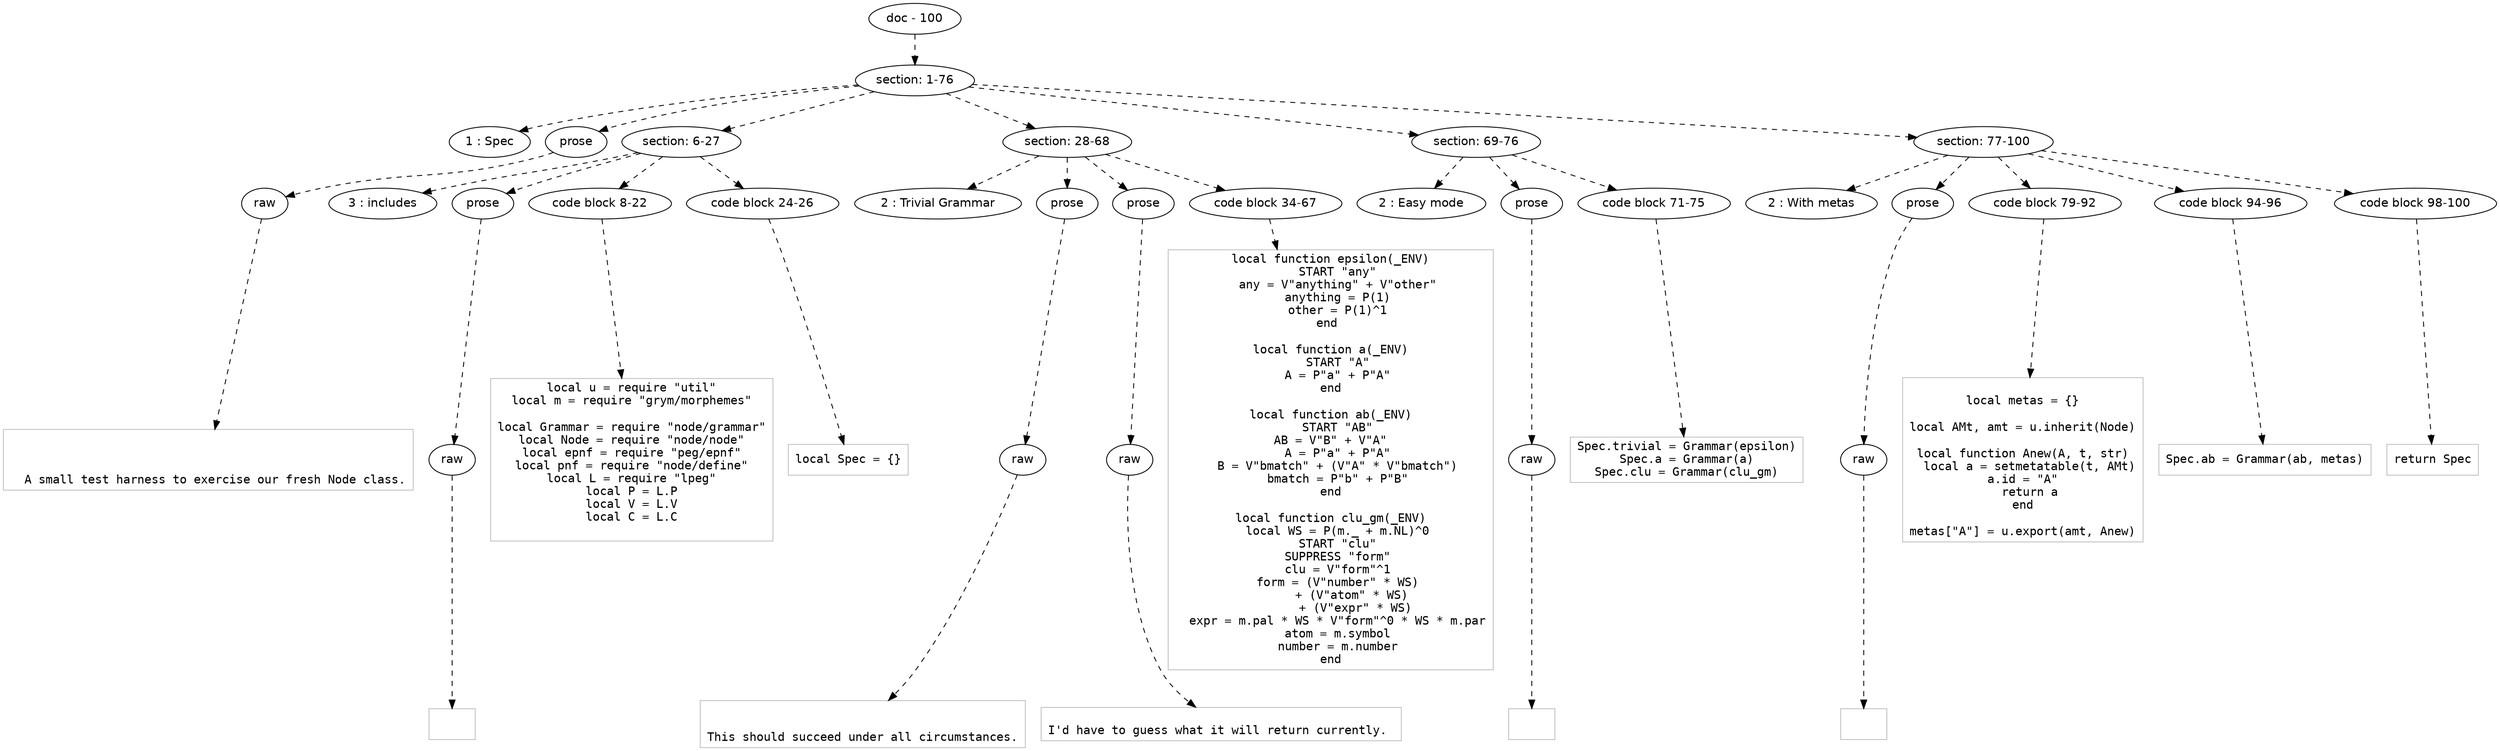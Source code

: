 digraph hierarchy {

node [fontname=Helvetica]
edge [style=dashed]

doc_0 [label="doc - 100"]


doc_0 -> { section_1}
{rank=same; section_1}

section_1 [label="section: 1-76"]


section_1 -> { header_2 prose_3 section_4 section_5 section_6 section_7}
{rank=same; header_2 prose_3 section_4 section_5 section_6 section_7}

header_2 [label="1 : Spec"]

prose_3 [label="prose"]

section_4 [label="section: 6-27"]

section_5 [label="section: 28-68"]

section_6 [label="section: 69-76"]

section_7 [label="section: 77-100"]


prose_3 -> { raw_8}
{rank=same; raw_8}

raw_8 [label="raw"]


raw_8 -> leaf_9
leaf_9  [color=Gray,shape=rectangle,fontname=Inconsolata,label="


  A small test harness to exercise our fresh Node class.
"]
section_4 -> { header_10 prose_11 codeblock_12 codeblock_13}
{rank=same; header_10 prose_11 codeblock_12 codeblock_13}

header_10 [label="3 : includes"]

prose_11 [label="prose"]

codeblock_12 [label="code block 8-22"]

codeblock_13 [label="code block 24-26"]


prose_11 -> { raw_14}
{rank=same; raw_14}

raw_14 [label="raw"]


raw_14 -> leaf_15
leaf_15  [color=Gray,shape=rectangle,fontname=Inconsolata,label="
"]
codeblock_12 -> leaf_16
leaf_16  [color=Gray,shape=rectangle,fontname=Inconsolata,label="local u = require \"util\"
local m = require \"grym/morphemes\"

local Grammar = require \"node/grammar\"
local Node = require \"node/node\"
local epnf = require \"peg/epnf\"
local pnf = require \"node/define\"
local L = require \"lpeg\"
local P = L.P
local V = L.V
local C = L.C

"]
codeblock_13 -> leaf_17
leaf_17  [color=Gray,shape=rectangle,fontname=Inconsolata,label="local Spec = {}"]
section_5 -> { header_18 prose_19 prose_20 codeblock_21}
{rank=same; header_18 prose_19 prose_20 codeblock_21}

header_18 [label="2 : Trivial Grammar"]

prose_19 [label="prose"]

prose_20 [label="prose"]

codeblock_21 [label="code block 34-67"]


prose_19 -> { raw_22}
{rank=same; raw_22}

raw_22 [label="raw"]


raw_22 -> leaf_23
leaf_23  [color=Gray,shape=rectangle,fontname=Inconsolata,label="

This should succeed under all circumstances.
"]
prose_20 -> { raw_24}
{rank=same; raw_24}

raw_24 [label="raw"]


raw_24 -> leaf_25
leaf_25  [color=Gray,shape=rectangle,fontname=Inconsolata,label="
I'd have to guess what it will return currently. 
"]
codeblock_21 -> leaf_26
leaf_26  [color=Gray,shape=rectangle,fontname=Inconsolata,label="local function epsilon(_ENV)
  START \"any\"
  any = V\"anything\" + V\"other\"
  anything = P(1)
  other = P(1)^1
end 

local function a(_ENV)
  START \"A\"
  A = P\"a\" + P\"A\"
end

local function ab(_ENV)
  START \"AB\"
  AB = V\"B\" + V\"A\"  
  A = P\"a\" + P\"A\"
  B = V\"bmatch\" + (V\"A\" * V\"bmatch\")
  bmatch = P\"b\" + P\"B\"
end

local function clu_gm(_ENV)
  local WS = P(m._ + m.NL)^0
  START \"clu\"
  SUPPRESS \"form\"
  clu = V\"form\"^1
  form = (V\"number\" * WS)
       + (V\"atom\" * WS) 
       + (V\"expr\" * WS)
  expr = m.pal * WS * V\"form\"^0 * WS * m.par
  atom = m.symbol
  number = m.number
end"]
section_6 -> { header_27 prose_28 codeblock_29}
{rank=same; header_27 prose_28 codeblock_29}

header_27 [label="2 : Easy mode"]

prose_28 [label="prose"]

codeblock_29 [label="code block 71-75"]


prose_28 -> { raw_30}
{rank=same; raw_30}

raw_30 [label="raw"]


raw_30 -> leaf_31
leaf_31  [color=Gray,shape=rectangle,fontname=Inconsolata,label="
"]
codeblock_29 -> leaf_32
leaf_32  [color=Gray,shape=rectangle,fontname=Inconsolata,label="Spec.trivial = Grammar(epsilon)
Spec.a = Grammar(a)
Spec.clu = Grammar(clu_gm)"]
section_7 -> { header_33 prose_34 codeblock_35 codeblock_36 codeblock_37}
{rank=same; header_33 prose_34 codeblock_35 codeblock_36 codeblock_37}

header_33 [label="2 : With metas"]

prose_34 [label="prose"]

codeblock_35 [label="code block 79-92"]

codeblock_36 [label="code block 94-96"]

codeblock_37 [label="code block 98-100"]


prose_34 -> { raw_38}
{rank=same; raw_38}

raw_38 [label="raw"]


raw_38 -> leaf_39
leaf_39  [color=Gray,shape=rectangle,fontname=Inconsolata,label="
"]
codeblock_35 -> leaf_40
leaf_40  [color=Gray,shape=rectangle,fontname=Inconsolata,label="
local metas = {}

local AMt, amt = u.inherit(Node)

local function Anew(A, t, str)
  local a = setmetatable(t, AMt)
  a.id = \"A\"  
  return a
end

metas[\"A\"] = u.export(amt, Anew)"]
codeblock_36 -> leaf_41
leaf_41  [color=Gray,shape=rectangle,fontname=Inconsolata,label="Spec.ab = Grammar(ab, metas)"]
codeblock_37 -> leaf_42
leaf_42  [color=Gray,shape=rectangle,fontname=Inconsolata,label="return Spec"]

}
